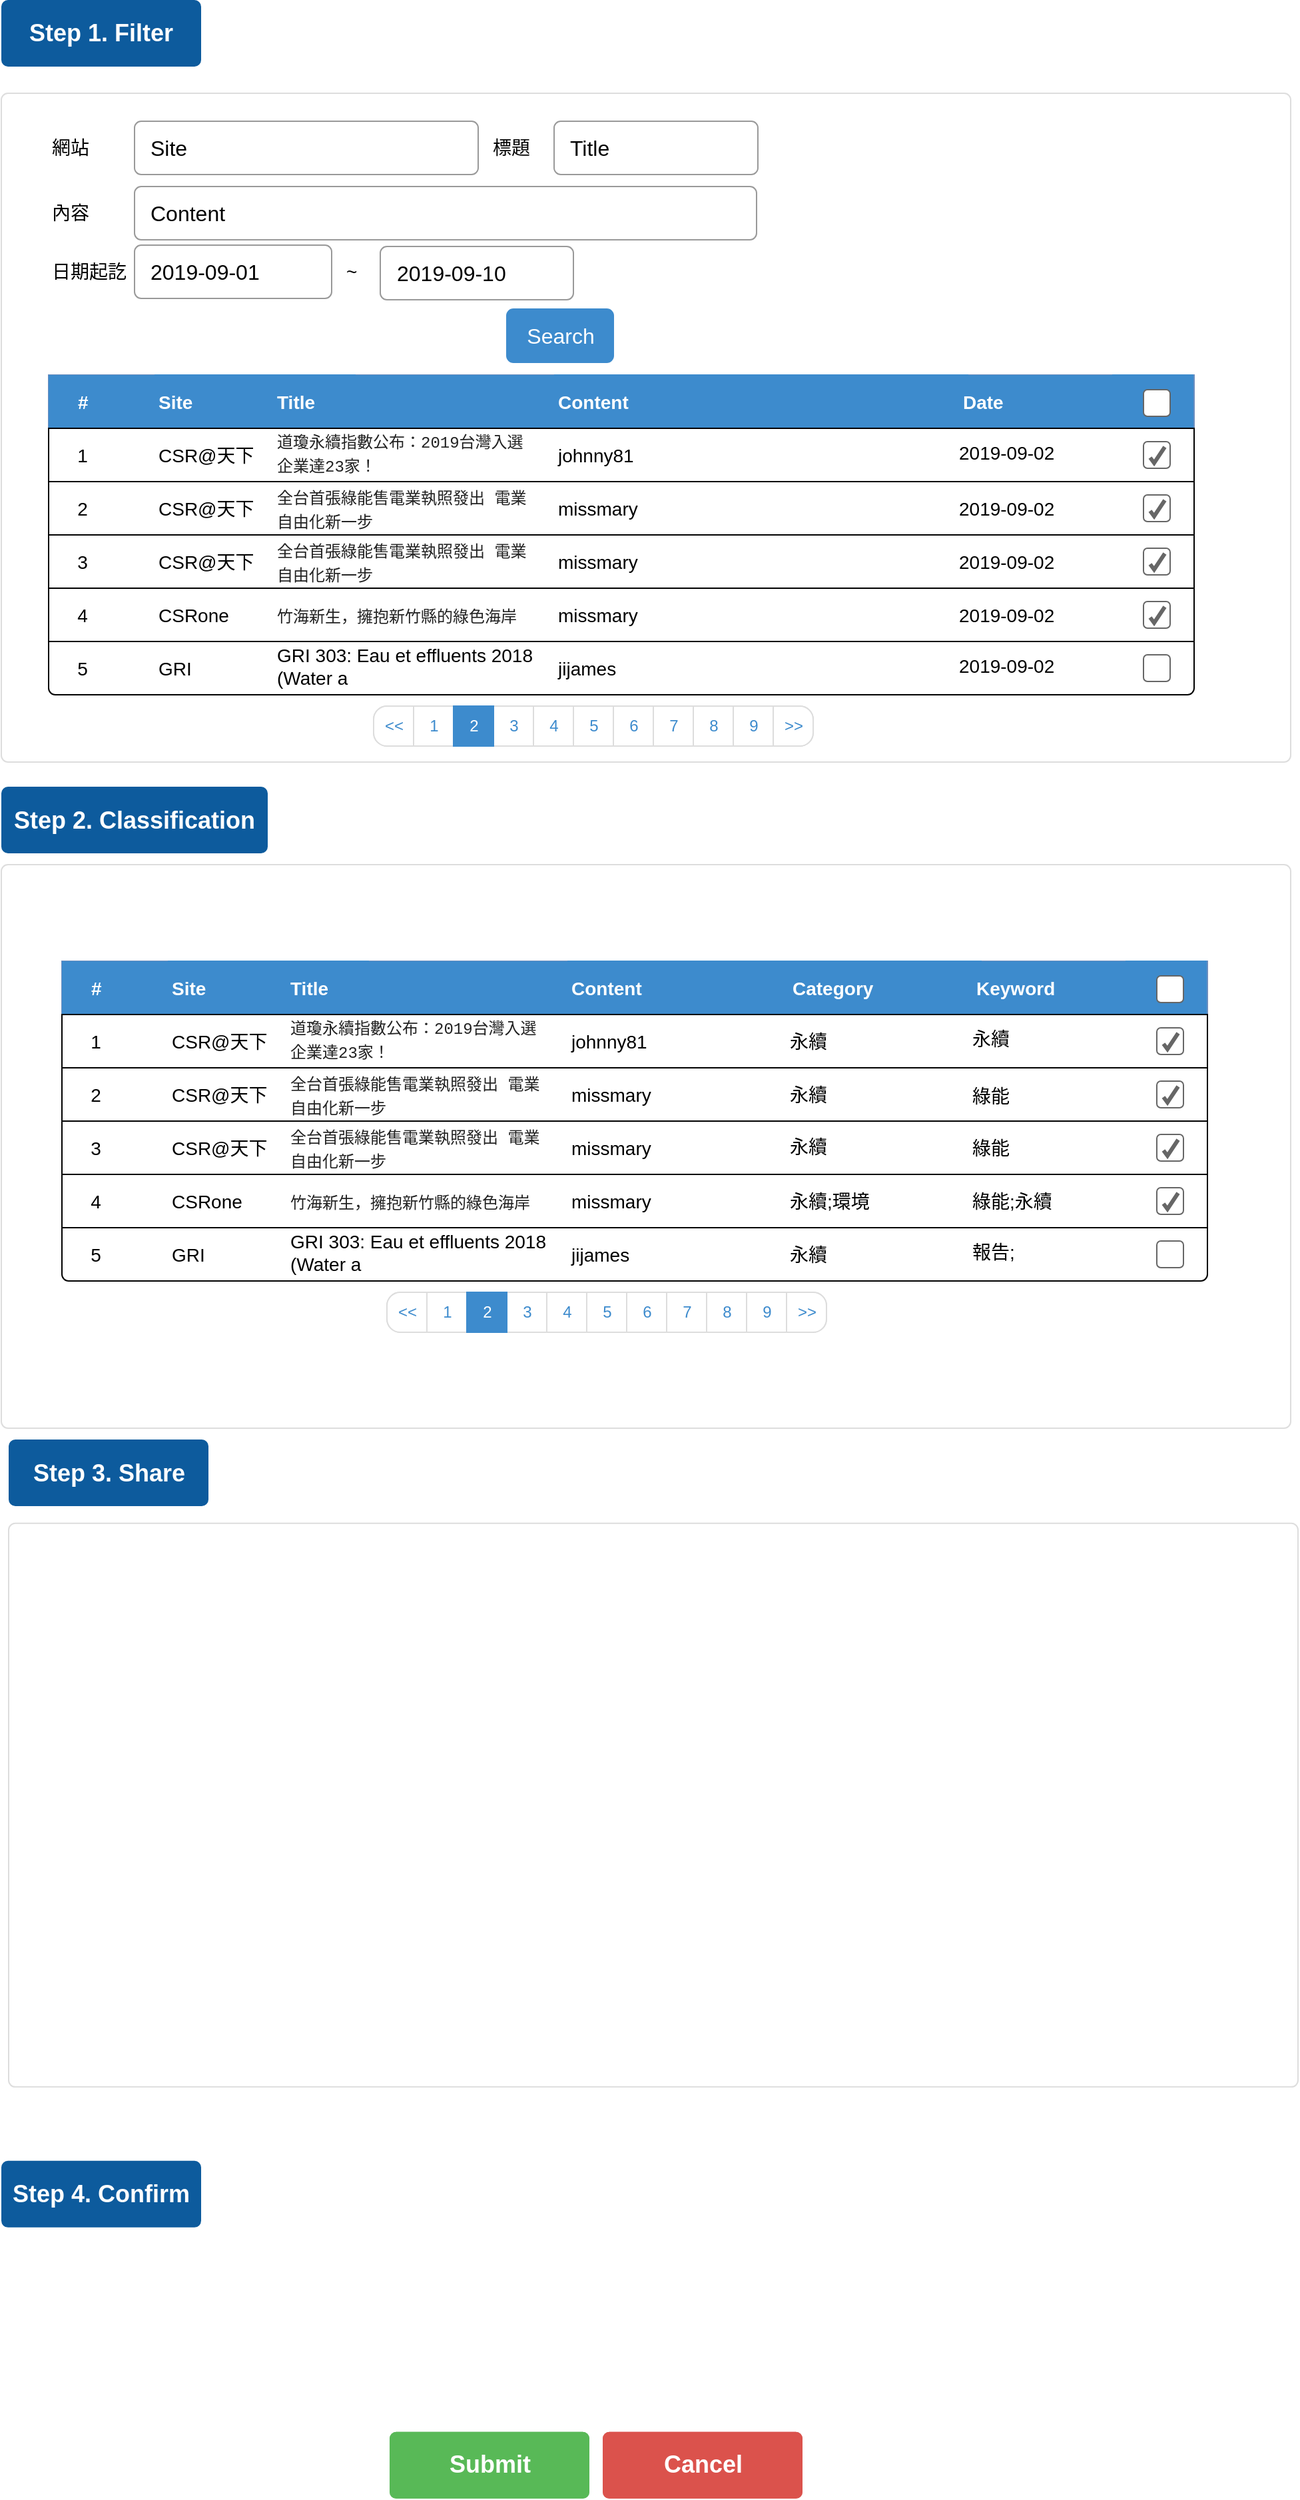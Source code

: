 <mxfile version="11.3.0" type="github" pages="2"><diagram id="g2j36lPshuta8L843yOW" name="第1頁"><mxGraphModel dx="1554" dy="857" grid="1" gridSize="10" guides="1" tooltips="1" connect="1" arrows="1" fold="1" page="1" pageScale="1" pageWidth="1200" pageHeight="1920" math="0" shadow="0"><root><mxCell id="0"/><mxCell id="1" parent="0"/><mxCell id="LEWghaiAQz3cji2lI0Cb-16" value="" style="html=1;shadow=0;dashed=0;shape=mxgraph.bootstrap.rrect;rSize=5;strokeColor=#dddddd;fillColor=#ffffff;whiteSpace=wrap;fontSize=14;" vertex="1" parent="1"><mxGeometry x="63" y="659" width="968" height="423" as="geometry"/></mxCell><mxCell id="V9TRnXoOqbhezM_kPiNG-19" value="" style="html=1;shadow=0;dashed=0;shape=mxgraph.bootstrap.rrect;rSize=5;strokeColor=#dddddd;fillColor=#ffffff;whiteSpace=wrap;fontSize=14;" vertex="1" parent="1"><mxGeometry x="63" y="80" width="968" height="502" as="geometry"/></mxCell><mxCell id="AHyVi6nd7_tXJSvjBl8l-37" value="Step 2. Classification" style="html=1;shadow=0;dashed=0;shape=mxgraph.bootstrap.rrect;align=center;rSize=5;strokeColor=none;fillColor=#0D5B9D;fontColor=#ffffff;fontStyle=1;whiteSpace=wrap;fontSize=18;" parent="1" vertex="1"><mxGeometry x="63" y="600.5" width="200" height="50" as="geometry"/></mxCell><mxCell id="V9TRnXoOqbhezM_kPiNG-12" value="Step 3. Share" style="html=1;shadow=0;dashed=0;shape=mxgraph.bootstrap.rrect;align=center;rSize=5;strokeColor=none;fillColor=#0D5B9D;fontColor=#ffffff;fontStyle=1;whiteSpace=wrap;fontSize=18;" vertex="1" parent="1"><mxGeometry x="68.5" y="1090.5" width="150" height="50" as="geometry"/></mxCell><mxCell id="V9TRnXoOqbhezM_kPiNG-15" value="Cancel" style="html=1;shadow=0;dashed=0;shape=mxgraph.bootstrap.rrect;align=center;rSize=5;strokeColor=none;fillColor=#DB524C;fontColor=#ffffff;fontStyle=1;whiteSpace=wrap;fontSize=18;" vertex="1" parent="1"><mxGeometry x="514.5" y="1835.429" width="150" height="50" as="geometry"/></mxCell><mxCell id="V9TRnXoOqbhezM_kPiNG-16" value="Step 4. Confirm" style="html=1;shadow=0;dashed=0;shape=mxgraph.bootstrap.rrect;align=center;rSize=5;strokeColor=none;fillColor=#0D5B9D;fontColor=#ffffff;fontStyle=1;whiteSpace=wrap;fontSize=18;" vertex="1" parent="1"><mxGeometry x="63" y="1631.929" width="150" height="50" as="geometry"/></mxCell><mxCell id="V9TRnXoOqbhezM_kPiNG-17" value="Submit" style="html=1;shadow=0;dashed=0;shape=mxgraph.bootstrap.rrect;align=center;rSize=5;strokeColor=none;fillColor=#58B957;fontColor=#ffffff;fontStyle=1;whiteSpace=wrap;fontSize=18;" vertex="1" parent="1"><mxGeometry x="354.5" y="1835.429" width="150" height="50" as="geometry"/></mxCell><mxCell id="V9TRnXoOqbhezM_kPiNG-22" value="" style="html=1;shadow=0;dashed=0;shape=mxgraph.bootstrap.rect;strokeColor=#6c8ebf;fillColor=#dae8fc;fillOpacity=3;whiteSpace=wrap;resizeWidth=1;fontColor=#FFFFFF;" vertex="1" parent="1"><mxGeometry width="860" height="50" relative="1" as="geometry"><mxPoint x="98.5" y="291.5" as="offset"/></mxGeometry></mxCell><mxCell id="V9TRnXoOqbhezM_kPiNG-23" value="&amp;nbsp; &amp;nbsp; &amp;nbsp;#" style="html=1;shadow=0;dashed=0;shape=mxgraph.bootstrap.rect;strokeColor=none;fillColor=#3D8BCD;fontSize=14;fontStyle=1;whiteSpace=wrap;resizeHeight=1;align=left;fontColor=#FFFFFF;" vertex="1" parent="V9TRnXoOqbhezM_kPiNG-22"><mxGeometry width="80" height="40" relative="1" as="geometry"/></mxCell><mxCell id="V9TRnXoOqbhezM_kPiNG-24" value="Site" style="html=1;shadow=0;dashed=0;shape=mxgraph.bootstrap.rect;strokeColor=#3D8BCD;fillColor=#3D8BCD;fontSize=14;fontStyle=1;align=left;whiteSpace=wrap;resizeHeight=1;fontColor=#FFFFFF;" vertex="1" parent="V9TRnXoOqbhezM_kPiNG-22"><mxGeometry width="150" height="40" relative="1" as="geometry"><mxPoint x="80" as="offset"/></mxGeometry></mxCell><mxCell id="V9TRnXoOqbhezM_kPiNG-25" value="Title" style="html=1;shadow=0;dashed=0;shape=mxgraph.bootstrap.rect;strokeColor=#3D8BCD;fillColor=#3D8BCD;fontSize=14;fontStyle=1;align=left;whiteSpace=wrap;resizeHeight=1;fontColor=#FFFFFF;" vertex="1" parent="V9TRnXoOqbhezM_kPiNG-22"><mxGeometry width="210" height="40" relative="1" as="geometry"><mxPoint x="169" y="0.5" as="offset"/></mxGeometry></mxCell><mxCell id="V9TRnXoOqbhezM_kPiNG-26" value="Content" style="html=1;shadow=0;dashed=0;shape=mxgraph.bootstrap.rect;strokeColor=#3D8BCD;fillColor=#3D8BCD;fontSize=14;fontStyle=1;align=left;whiteSpace=wrap;resizeHeight=1;fontColor=#FFFFFF;" vertex="1" parent="V9TRnXoOqbhezM_kPiNG-22"><mxGeometry width="310" height="40" relative="1" as="geometry"><mxPoint x="380" as="offset"/></mxGeometry></mxCell><mxCell id="V9TRnXoOqbhezM_kPiNG-163" value="" style="html=1;shadow=0;dashed=0;shape=mxgraph.bootstrap.rect;strokeColor=#3D8BCD;fillColor=#3D8BCD;fontSize=14;fontStyle=1;align=left;whiteSpace=wrap;resizeHeight=1;fontColor=#FFFFFF;" vertex="1" parent="V9TRnXoOqbhezM_kPiNG-22"><mxGeometry width="60" height="40" relative="1" as="geometry"><mxPoint x="799" as="offset"/></mxGeometry></mxCell><mxCell id="V9TRnXoOqbhezM_kPiNG-164" value="" style="html=1;shadow=0;dashed=0;shape=mxgraph.bootstrap.rrect;rSize=3;fillColor=#ffffff;strokeColor=#666666;" vertex="1" parent="V9TRnXoOqbhezM_kPiNG-22"><mxGeometry y="0.5" width="20" height="20" relative="1" as="geometry"><mxPoint x="822" y="-14" as="offset"/></mxGeometry></mxCell><mxCell id="LEWghaiAQz3cji2lI0Cb-4" value="Date" style="html=1;shadow=0;dashed=0;shape=mxgraph.bootstrap.rect;strokeColor=#3D8BCD;fillColor=#3D8BCD;fontSize=14;fontStyle=1;align=left;whiteSpace=wrap;resizeHeight=1;fontColor=#FFFFFF;" vertex="1" parent="V9TRnXoOqbhezM_kPiNG-22"><mxGeometry width="120" height="40" relative="1" as="geometry"><mxPoint x="684" y="0.5" as="offset"/></mxGeometry></mxCell><mxCell id="V9TRnXoOqbhezM_kPiNG-29" value="" style="strokeColor=inherit;fillColor=inherit;gradientColor=inherit;html=1;shadow=0;dashed=0;shape=mxgraph.bootstrap.rect;whiteSpace=wrap;resizeWidth=1;" vertex="1" parent="1"><mxGeometry width="860" height="40" relative="1" as="geometry"><mxPoint x="98.5" y="331.5" as="offset"/></mxGeometry></mxCell><mxCell id="V9TRnXoOqbhezM_kPiNG-30" value="1" style="html=1;shadow=0;dashed=0;shape=mxgraph.bootstrap.rect;strokeColor=none;fillColor=none;fontSize=14;whiteSpace=wrap;resizeHeight=1;" vertex="1" parent="V9TRnXoOqbhezM_kPiNG-29"><mxGeometry width="50" height="40" relative="1" as="geometry"/></mxCell><mxCell id="V9TRnXoOqbhezM_kPiNG-31" value="CSR@天下" style="html=1;shadow=0;dashed=0;shape=mxgraph.bootstrap.rect;strokeColor=none;fillColor=none;fontSize=14;align=left;whiteSpace=wrap;resizeHeight=1;" vertex="1" parent="V9TRnXoOqbhezM_kPiNG-29"><mxGeometry width="150" height="40" relative="1" as="geometry"><mxPoint x="80" as="offset"/></mxGeometry></mxCell><mxCell id="V9TRnXoOqbhezM_kPiNG-32" value="&lt;span style=&quot;color: rgb(34 , 34 , 34) ; font-family: &amp;#34;consolas&amp;#34; , &amp;#34;lucida console&amp;#34; , &amp;#34;courier new&amp;#34; , monospace ; font-size: 12px ; white-space: pre-wrap ; background-color: rgb(255 , 255 , 255)&quot;&gt;道瓊永續指數公布：2019台灣入選企業達23家！&lt;/span&gt;" style="html=1;shadow=0;dashed=0;shape=mxgraph.bootstrap.rect;strokeColor=none;fillColor=none;fontSize=14;align=left;whiteSpace=wrap;resizeHeight=1;" vertex="1" parent="V9TRnXoOqbhezM_kPiNG-29"><mxGeometry width="190" height="40" relative="1" as="geometry"><mxPoint x="169" y="-1.5" as="offset"/></mxGeometry></mxCell><mxCell id="V9TRnXoOqbhezM_kPiNG-33" value="johnny81" style="html=1;shadow=0;dashed=0;shape=mxgraph.bootstrap.rect;strokeColor=none;fillColor=none;fontSize=14;align=left;whiteSpace=wrap;resizeHeight=1;" vertex="1" parent="V9TRnXoOqbhezM_kPiNG-29"><mxGeometry width="150" height="40" relative="1" as="geometry"><mxPoint x="380" as="offset"/></mxGeometry></mxCell><mxCell id="V9TRnXoOqbhezM_kPiNG-34" value="" style="html=1;shadow=0;dashed=0;shape=mxgraph.bootstrap.checkbox;fillColor=#ffffff;strokeColor=#666666;" vertex="1" parent="V9TRnXoOqbhezM_kPiNG-29"><mxGeometry y="0.5" width="20" height="20" relative="1" as="geometry"><mxPoint x="822" y="-10" as="offset"/></mxGeometry></mxCell><mxCell id="LEWghaiAQz3cji2lI0Cb-6" value="2019-09-02" style="html=1;shadow=0;dashed=0;shape=mxgraph.bootstrap.rect;strokeColor=none;fillColor=none;fontSize=14;align=left;whiteSpace=wrap;resizeHeight=1;" vertex="1" parent="V9TRnXoOqbhezM_kPiNG-29"><mxGeometry width="150" height="40" relative="1" as="geometry"><mxPoint x="681.5" y="-1.5" as="offset"/></mxGeometry></mxCell><mxCell id="LEWghaiAQz3cji2lI0Cb-17" value="~" style="html=1;shadow=0;dashed=0;shape=mxgraph.bootstrap.rect;strokeColor=none;fillColor=none;fontSize=14;align=left;whiteSpace=wrap;resizeHeight=1;" vertex="1" parent="V9TRnXoOqbhezM_kPiNG-29"><mxGeometry width="20" height="40" relative="1" as="geometry"><mxPoint x="221.5" y="-137.5" as="offset"/></mxGeometry></mxCell><mxCell id="LEWghaiAQz3cji2lI0Cb-84" value="日期起訖" style="html=1;shadow=0;dashed=0;shape=mxgraph.bootstrap.rect;strokeColor=none;fillColor=none;fontSize=14;align=left;whiteSpace=wrap;resizeHeight=1;" vertex="1" parent="V9TRnXoOqbhezM_kPiNG-29"><mxGeometry width="150" height="40" relative="1" as="geometry"><mxPoint y="-137.5" as="offset"/></mxGeometry></mxCell><mxCell id="LEWghaiAQz3cji2lI0Cb-86" value="網站" style="html=1;shadow=0;dashed=0;shape=mxgraph.bootstrap.rect;strokeColor=none;fillColor=none;fontSize=14;align=left;whiteSpace=wrap;resizeHeight=1;" vertex="1" parent="V9TRnXoOqbhezM_kPiNG-29"><mxGeometry width="150" height="40" relative="1" as="geometry"><mxPoint y="-231" as="offset"/></mxGeometry></mxCell><mxCell id="LEWghaiAQz3cji2lI0Cb-87" value="內容" style="html=1;shadow=0;dashed=0;shape=mxgraph.bootstrap.rect;strokeColor=none;fillColor=none;fontSize=14;align=left;whiteSpace=wrap;resizeHeight=1;" vertex="1" parent="V9TRnXoOqbhezM_kPiNG-29"><mxGeometry width="150" height="40" relative="1" as="geometry"><mxPoint y="-181.5" as="offset"/></mxGeometry></mxCell><mxCell id="LEWghaiAQz3cji2lI0Cb-88" value="標題" style="html=1;shadow=0;dashed=0;shape=mxgraph.bootstrap.rect;strokeColor=none;fillColor=none;fontSize=14;align=left;whiteSpace=wrap;resizeHeight=1;" vertex="1" parent="V9TRnXoOqbhezM_kPiNG-29"><mxGeometry width="150" height="40" relative="1" as="geometry"><mxPoint x="331" y="-231" as="offset"/></mxGeometry></mxCell><mxCell id="V9TRnXoOqbhezM_kPiNG-36" value="" style="strokeColor=inherit;fillColor=inherit;gradientColor=inherit;html=1;shadow=0;dashed=0;shape=mxgraph.bootstrap.rect;whiteSpace=wrap;resizeWidth=1;" vertex="1" parent="1"><mxGeometry width="860" height="40" relative="1" as="geometry"><mxPoint x="98.5" y="371.5" as="offset"/></mxGeometry></mxCell><mxCell id="V9TRnXoOqbhezM_kPiNG-37" value="2" style="html=1;shadow=0;dashed=0;shape=mxgraph.bootstrap.rect;strokeColor=none;fillColor=none;fontSize=14;whiteSpace=wrap;resizeHeight=1;" vertex="1" parent="V9TRnXoOqbhezM_kPiNG-36"><mxGeometry width="50" height="40" relative="1" as="geometry"/></mxCell><mxCell id="V9TRnXoOqbhezM_kPiNG-38" value="CSR@天下" style="html=1;shadow=0;dashed=0;shape=mxgraph.bootstrap.rect;strokeColor=none;fillColor=none;fontSize=14;align=left;whiteSpace=wrap;resizeHeight=1;" vertex="1" parent="V9TRnXoOqbhezM_kPiNG-36"><mxGeometry width="150" height="40" relative="1" as="geometry"><mxPoint x="80" as="offset"/></mxGeometry></mxCell><mxCell id="V9TRnXoOqbhezM_kPiNG-39" value="&lt;span style=&quot;color: rgb(34 , 34 , 34) ; font-family: &amp;#34;consolas&amp;#34; , &amp;#34;lucida console&amp;#34; , &amp;#34;courier new&amp;#34; , monospace ; font-size: 12px ; white-space: pre-wrap ; background-color: rgb(255 , 255 , 255)&quot;&gt;全台首張綠能售電業執照發出 電業自由化新一步&lt;/span&gt;" style="html=1;shadow=0;dashed=0;shape=mxgraph.bootstrap.rect;strokeColor=none;fillColor=none;fontSize=14;align=left;whiteSpace=wrap;resizeHeight=1;" vertex="1" parent="V9TRnXoOqbhezM_kPiNG-36"><mxGeometry width="190" height="40" relative="1" as="geometry"><mxPoint x="169" as="offset"/></mxGeometry></mxCell><mxCell id="V9TRnXoOqbhezM_kPiNG-40" value="missmary" style="html=1;shadow=0;dashed=0;shape=mxgraph.bootstrap.rect;strokeColor=none;fillColor=none;fontSize=14;align=left;whiteSpace=wrap;resizeHeight=1;" vertex="1" parent="V9TRnXoOqbhezM_kPiNG-36"><mxGeometry width="150" height="40" relative="1" as="geometry"><mxPoint x="380" as="offset"/></mxGeometry></mxCell><mxCell id="V9TRnXoOqbhezM_kPiNG-41" value="" style="html=1;shadow=0;dashed=0;shape=mxgraph.bootstrap.checkbox;fillColor=#ffffff;strokeColor=#666666;" vertex="1" parent="V9TRnXoOqbhezM_kPiNG-36"><mxGeometry y="0.5" width="20" height="20" relative="1" as="geometry"><mxPoint x="822" y="-10" as="offset"/></mxGeometry></mxCell><mxCell id="LEWghaiAQz3cji2lI0Cb-9" value="2019-09-02" style="html=1;shadow=0;dashed=0;shape=mxgraph.bootstrap.rect;strokeColor=none;fillColor=none;fontSize=14;align=left;whiteSpace=wrap;resizeHeight=1;" vertex="1" parent="V9TRnXoOqbhezM_kPiNG-36"><mxGeometry width="150" height="40" relative="1" as="geometry"><mxPoint x="681.5" as="offset"/></mxGeometry></mxCell><mxCell id="V9TRnXoOqbhezM_kPiNG-43" value="" style="strokeColor=inherit;fillColor=inherit;gradientColor=inherit;html=1;shadow=0;dashed=0;shape=mxgraph.bootstrap.bottomButton;rSize=5;whiteSpace=wrap;resizeWidth=1;" vertex="1" parent="1"><mxGeometry width="860" height="40" relative="1" as="geometry"><mxPoint x="98.5" y="491.5" as="offset"/></mxGeometry></mxCell><mxCell id="V9TRnXoOqbhezM_kPiNG-44" value="5" style="html=1;shadow=0;dashed=0;shape=mxgraph.bootstrap.rect;strokeColor=none;fillColor=none;fontSize=14;whiteSpace=wrap;resizeHeight=1;" vertex="1" parent="V9TRnXoOqbhezM_kPiNG-43"><mxGeometry width="50" height="40" relative="1" as="geometry"/></mxCell><mxCell id="V9TRnXoOqbhezM_kPiNG-45" value="GRI" style="html=1;shadow=0;dashed=0;shape=mxgraph.bootstrap.rect;strokeColor=none;fillColor=none;fontSize=14;align=left;whiteSpace=wrap;resizeHeight=1;" vertex="1" parent="V9TRnXoOqbhezM_kPiNG-43"><mxGeometry width="150" height="40" relative="1" as="geometry"><mxPoint x="80" as="offset"/></mxGeometry></mxCell><mxCell id="V9TRnXoOqbhezM_kPiNG-46" value="GRI 303: Eau et effluents 2018 (Water a" style="html=1;shadow=0;dashed=0;shape=mxgraph.bootstrap.rect;strokeColor=none;fillColor=none;fontSize=14;align=left;whiteSpace=wrap;resizeHeight=1;" vertex="1" parent="V9TRnXoOqbhezM_kPiNG-43"><mxGeometry width="200" height="40" relative="1" as="geometry"><mxPoint x="169" y="-1.5" as="offset"/></mxGeometry></mxCell><mxCell id="V9TRnXoOqbhezM_kPiNG-47" value="jijames" style="html=1;shadow=0;dashed=0;shape=mxgraph.bootstrap.rect;strokeColor=none;fillColor=none;fontSize=14;align=left;whiteSpace=wrap;resizeHeight=1;" vertex="1" parent="V9TRnXoOqbhezM_kPiNG-43"><mxGeometry width="150" height="40" relative="1" as="geometry"><mxPoint x="380" as="offset"/></mxGeometry></mxCell><mxCell id="V9TRnXoOqbhezM_kPiNG-48" value="" style="html=1;shadow=0;dashed=0;shape=mxgraph.bootstrap.rrect;rSize=3;fillColor=#ffffff;strokeColor=#666666;" vertex="1" parent="V9TRnXoOqbhezM_kPiNG-43"><mxGeometry y="0.5" width="20" height="20" relative="1" as="geometry"><mxPoint x="822" y="-10" as="offset"/></mxGeometry></mxCell><mxCell id="LEWghaiAQz3cji2lI0Cb-12" value="2019-09-02" style="html=1;shadow=0;dashed=0;shape=mxgraph.bootstrap.rect;strokeColor=none;fillColor=none;fontSize=14;align=left;whiteSpace=wrap;resizeHeight=1;" vertex="1" parent="V9TRnXoOqbhezM_kPiNG-43"><mxGeometry width="150" height="40" relative="1" as="geometry"><mxPoint x="681.5" y="-1.5" as="offset"/></mxGeometry></mxCell><mxCell id="V9TRnXoOqbhezM_kPiNG-152" value="" style="strokeColor=inherit;fillColor=inherit;gradientColor=inherit;html=1;shadow=0;dashed=0;shape=mxgraph.bootstrap.rect;whiteSpace=wrap;resizeWidth=1;" vertex="1" parent="1"><mxGeometry x="98.5" y="411.5" width="860" height="40" as="geometry"><mxPoint x="101" y="472" as="offset"/></mxGeometry></mxCell><mxCell id="V9TRnXoOqbhezM_kPiNG-153" value="3" style="html=1;shadow=0;dashed=0;shape=mxgraph.bootstrap.rect;strokeColor=none;fillColor=none;fontSize=14;whiteSpace=wrap;resizeHeight=1;" vertex="1" parent="V9TRnXoOqbhezM_kPiNG-152"><mxGeometry width="50" height="40" relative="1" as="geometry"/></mxCell><mxCell id="V9TRnXoOqbhezM_kPiNG-154" value="CSR@天下" style="html=1;shadow=0;dashed=0;shape=mxgraph.bootstrap.rect;strokeColor=none;fillColor=none;fontSize=14;align=left;whiteSpace=wrap;resizeHeight=1;" vertex="1" parent="V9TRnXoOqbhezM_kPiNG-152"><mxGeometry width="150" height="40" relative="1" as="geometry"><mxPoint x="80" as="offset"/></mxGeometry></mxCell><mxCell id="V9TRnXoOqbhezM_kPiNG-155" value="&lt;span style=&quot;color: rgb(34 , 34 , 34) ; font-family: &amp;#34;consolas&amp;#34; , &amp;#34;lucida console&amp;#34; , &amp;#34;courier new&amp;#34; , monospace ; font-size: 12px ; white-space: pre-wrap ; background-color: rgb(255 , 255 , 255)&quot;&gt;全台首張綠能售電業執照發出 電業自由化新一步&lt;/span&gt;" style="html=1;shadow=0;dashed=0;shape=mxgraph.bootstrap.rect;strokeColor=none;fillColor=none;fontSize=14;align=left;whiteSpace=wrap;resizeHeight=1;" vertex="1" parent="V9TRnXoOqbhezM_kPiNG-152"><mxGeometry width="190" height="40" relative="1" as="geometry"><mxPoint x="169" as="offset"/></mxGeometry></mxCell><mxCell id="V9TRnXoOqbhezM_kPiNG-156" value="missmary" style="html=1;shadow=0;dashed=0;shape=mxgraph.bootstrap.rect;strokeColor=none;fillColor=none;fontSize=14;align=left;whiteSpace=wrap;resizeHeight=1;" vertex="1" parent="V9TRnXoOqbhezM_kPiNG-152"><mxGeometry width="150" height="40" relative="1" as="geometry"><mxPoint x="380" as="offset"/></mxGeometry></mxCell><mxCell id="V9TRnXoOqbhezM_kPiNG-157" value="" style="html=1;shadow=0;dashed=0;shape=mxgraph.bootstrap.checkbox;fillColor=#ffffff;strokeColor=#666666;" vertex="1" parent="V9TRnXoOqbhezM_kPiNG-152"><mxGeometry y="0.5" width="20" height="20" relative="1" as="geometry"><mxPoint x="822" y="-10" as="offset"/></mxGeometry></mxCell><mxCell id="LEWghaiAQz3cji2lI0Cb-10" value="2019-09-02" style="html=1;shadow=0;dashed=0;shape=mxgraph.bootstrap.rect;strokeColor=none;fillColor=none;fontSize=14;align=left;whiteSpace=wrap;resizeHeight=1;" vertex="1" parent="V9TRnXoOqbhezM_kPiNG-152"><mxGeometry width="150" height="40" relative="1" as="geometry"><mxPoint x="681.5" as="offset"/></mxGeometry></mxCell><mxCell id="V9TRnXoOqbhezM_kPiNG-173" value="" style="html=1;shadow=0;dashed=0;shape=mxgraph.bootstrap.rrect;fillColor=#ffffff;strokeColor=#dddddd;whiteSpace=wrap;fontSize=14;fontColor=#FFFFFF;align=left;" vertex="1" parent="1"><mxGeometry x="342.5" y="540" width="330" height="30" as="geometry"/></mxCell><mxCell id="V9TRnXoOqbhezM_kPiNG-174" value="&lt;&lt;" style="strokeColor=inherit;fillColor=inherit;gradientColor=inherit;html=1;shadow=0;dashed=0;shape=mxgraph.bootstrap.leftButton;fontColor=#3D8BCD;whiteSpace=wrap;" vertex="1" parent="V9TRnXoOqbhezM_kPiNG-173"><mxGeometry width="30" height="30" as="geometry"/></mxCell><mxCell id="V9TRnXoOqbhezM_kPiNG-175" value="1" style="strokeColor=inherit;fillColor=inherit;gradientColor=inherit;html=1;shadow=0;dashed=0;shape=mxgraph.bootstrap.rect;perimeter=none;fontColor=#3D8BCD;whiteSpace=wrap;" vertex="1" parent="V9TRnXoOqbhezM_kPiNG-173"><mxGeometry x="30" width="30" height="30" as="geometry"/></mxCell><mxCell id="V9TRnXoOqbhezM_kPiNG-176" value="3" style="strokeColor=inherit;fillColor=inherit;gradientColor=inherit;html=1;shadow=0;dashed=0;shape=mxgraph.bootstrap.rect;perimeter=none;fontColor=#3D8BCD;whiteSpace=wrap;" vertex="1" parent="V9TRnXoOqbhezM_kPiNG-173"><mxGeometry x="90" width="30" height="30" as="geometry"/></mxCell><mxCell id="V9TRnXoOqbhezM_kPiNG-177" value="4" style="strokeColor=inherit;fillColor=inherit;gradientColor=inherit;html=1;shadow=0;dashed=0;shape=mxgraph.bootstrap.rect;perimeter=none;fontColor=#3D8BCD;whiteSpace=wrap;" vertex="1" parent="V9TRnXoOqbhezM_kPiNG-173"><mxGeometry x="120" width="30" height="30" as="geometry"/></mxCell><mxCell id="V9TRnXoOqbhezM_kPiNG-178" value="5" style="strokeColor=inherit;fillColor=inherit;gradientColor=inherit;html=1;shadow=0;dashed=0;shape=mxgraph.bootstrap.rect;perimeter=none;fontColor=#3D8BCD;whiteSpace=wrap;" vertex="1" parent="V9TRnXoOqbhezM_kPiNG-173"><mxGeometry x="150" width="30" height="30" as="geometry"/></mxCell><mxCell id="V9TRnXoOqbhezM_kPiNG-179" value="6" style="strokeColor=inherit;fillColor=inherit;gradientColor=inherit;html=1;shadow=0;dashed=0;shape=mxgraph.bootstrap.rect;perimeter=none;fontColor=#3D8BCD;whiteSpace=wrap;" vertex="1" parent="V9TRnXoOqbhezM_kPiNG-173"><mxGeometry x="180" width="30" height="30" as="geometry"/></mxCell><mxCell id="V9TRnXoOqbhezM_kPiNG-180" value="7" style="strokeColor=inherit;fillColor=inherit;gradientColor=inherit;html=1;shadow=0;dashed=0;shape=mxgraph.bootstrap.rect;perimeter=none;fontColor=#3D8BCD;whiteSpace=wrap;" vertex="1" parent="V9TRnXoOqbhezM_kPiNG-173"><mxGeometry x="210" width="30" height="30" as="geometry"/></mxCell><mxCell id="V9TRnXoOqbhezM_kPiNG-181" value="8" style="strokeColor=inherit;fillColor=inherit;gradientColor=inherit;html=1;shadow=0;dashed=0;shape=mxgraph.bootstrap.rect;perimeter=none;fontColor=#3D8BCD;whiteSpace=wrap;" vertex="1" parent="V9TRnXoOqbhezM_kPiNG-173"><mxGeometry x="240" width="30" height="30" as="geometry"/></mxCell><mxCell id="V9TRnXoOqbhezM_kPiNG-182" value="9" style="strokeColor=inherit;fillColor=inherit;gradientColor=inherit;html=1;shadow=0;dashed=0;shape=mxgraph.bootstrap.rect;perimeter=none;fontColor=#3D8BCD;whiteSpace=wrap;" vertex="1" parent="V9TRnXoOqbhezM_kPiNG-173"><mxGeometry x="270" width="30" height="30" as="geometry"/></mxCell><mxCell id="V9TRnXoOqbhezM_kPiNG-183" value="&gt;&gt;" style="strokeColor=inherit;fillColor=inherit;gradientColor=inherit;html=1;shadow=0;dashed=0;shape=mxgraph.bootstrap.rightButton;fontColor=#3D8BCD;whiteSpace=wrap;" vertex="1" parent="V9TRnXoOqbhezM_kPiNG-173"><mxGeometry x="300" width="30" height="30" as="geometry"/></mxCell><mxCell id="V9TRnXoOqbhezM_kPiNG-184" value="2" style="html=1;shadow=0;dashed=0;shape=mxgraph.bootstrap.rect;strokeColor=#3D8BCD;fillColor=#3D8BCD;perimeter=none;fontColor=#ffffff;whiteSpace=wrap;" vertex="1" parent="V9TRnXoOqbhezM_kPiNG-173"><mxGeometry x="60" width="30" height="30" as="geometry"/></mxCell><mxCell id="LEWghaiAQz3cji2lI0Cb-1" value="Site" style="html=1;shadow=0;dashed=0;shape=mxgraph.bootstrap.rrect;rSize=5;strokeColor=#999999;fillColor=#ffffff;align=left;fontSize=16;spacingLeft=10;whiteSpace=wrap;" vertex="1" parent="1"><mxGeometry x="163" y="101" width="258" height="40" as="geometry"/></mxCell><mxCell id="LEWghaiAQz3cji2lI0Cb-2" value="Title" style="html=1;shadow=0;dashed=0;shape=mxgraph.bootstrap.rrect;rSize=5;strokeColor=#999999;fillColor=#ffffff;align=left;fontSize=16;spacingLeft=10;whiteSpace=wrap;" vertex="1" parent="1"><mxGeometry x="478" y="101" width="153" height="40" as="geometry"/></mxCell><mxCell id="LEWghaiAQz3cji2lI0Cb-3" value="Content" style="html=1;shadow=0;dashed=0;shape=mxgraph.bootstrap.rrect;rSize=5;strokeColor=#999999;fillColor=#ffffff;align=left;fontSize=16;spacingLeft=10;whiteSpace=wrap;" vertex="1" parent="1"><mxGeometry x="163" y="150" width="467" height="40" as="geometry"/></mxCell><mxCell id="LEWghaiAQz3cji2lI0Cb-13" value="2019-09-01" style="html=1;shadow=0;dashed=0;shape=mxgraph.bootstrap.rrect;rSize=5;strokeColor=#999999;fillColor=#ffffff;align=left;fontSize=16;spacingLeft=10;whiteSpace=wrap;" vertex="1" parent="1"><mxGeometry x="163" y="194" width="148" height="40" as="geometry"/></mxCell><mxCell id="LEWghaiAQz3cji2lI0Cb-14" value="Search" style="html=1;shadow=0;dashed=0;shape=mxgraph.bootstrap.rrect;rSize=5;fillColor=#3D8BCD;align=center;strokeColor=#3D8BCD;fontColor=#ffffff;fontSize=16;whiteSpace=wrap;" vertex="1" parent="1"><mxGeometry x="442.5" y="242" width="80" height="40" as="geometry"/></mxCell><mxCell id="LEWghaiAQz3cji2lI0Cb-15" value="2019-09-10" style="html=1;shadow=0;dashed=0;shape=mxgraph.bootstrap.rrect;rSize=5;strokeColor=#999999;fillColor=#ffffff;align=left;fontSize=16;spacingLeft=10;whiteSpace=wrap;" vertex="1" parent="1"><mxGeometry x="347.5" y="195" width="145" height="40" as="geometry"/></mxCell><mxCell id="LEWghaiAQz3cji2lI0Cb-18" value="" style="html=1;shadow=0;dashed=0;shape=mxgraph.bootstrap.rect;strokeColor=#6c8ebf;fillColor=#dae8fc;fillOpacity=3;whiteSpace=wrap;resizeWidth=1;fontColor=#FFFFFF;" vertex="1" parent="1"><mxGeometry x="108.5" y="731.5" width="860" height="50" as="geometry"><mxPoint x="98.5" y="239.5" as="offset"/></mxGeometry></mxCell><mxCell id="LEWghaiAQz3cji2lI0Cb-19" value="&amp;nbsp; &amp;nbsp; &amp;nbsp;#" style="html=1;shadow=0;dashed=0;shape=mxgraph.bootstrap.rect;strokeColor=none;fillColor=#3D8BCD;fontSize=14;fontStyle=1;whiteSpace=wrap;resizeHeight=1;align=left;fontColor=#FFFFFF;" vertex="1" parent="LEWghaiAQz3cji2lI0Cb-18"><mxGeometry width="80" height="40" relative="1" as="geometry"/></mxCell><mxCell id="LEWghaiAQz3cji2lI0Cb-20" value="Site" style="html=1;shadow=0;dashed=0;shape=mxgraph.bootstrap.rect;strokeColor=#3D8BCD;fillColor=#3D8BCD;fontSize=14;fontStyle=1;align=left;whiteSpace=wrap;resizeHeight=1;fontColor=#FFFFFF;" vertex="1" parent="LEWghaiAQz3cji2lI0Cb-18"><mxGeometry width="150" height="40" relative="1" as="geometry"><mxPoint x="80" as="offset"/></mxGeometry></mxCell><mxCell id="LEWghaiAQz3cji2lI0Cb-21" value="Title" style="html=1;shadow=0;dashed=0;shape=mxgraph.bootstrap.rect;strokeColor=#3D8BCD;fillColor=#3D8BCD;fontSize=14;fontStyle=1;align=left;whiteSpace=wrap;resizeHeight=1;fontColor=#FFFFFF;" vertex="1" parent="LEWghaiAQz3cji2lI0Cb-18"><mxGeometry width="210" height="40" relative="1" as="geometry"><mxPoint x="169" y="0.5" as="offset"/></mxGeometry></mxCell><mxCell id="LEWghaiAQz3cji2lI0Cb-22" value="Content" style="html=1;shadow=0;dashed=0;shape=mxgraph.bootstrap.rect;strokeColor=#3D8BCD;fillColor=#3D8BCD;fontSize=14;fontStyle=1;align=left;whiteSpace=wrap;resizeHeight=1;fontColor=#FFFFFF;" vertex="1" parent="LEWghaiAQz3cji2lI0Cb-18"><mxGeometry width="310" height="40" relative="1" as="geometry"><mxPoint x="380" as="offset"/></mxGeometry></mxCell><mxCell id="LEWghaiAQz3cji2lI0Cb-23" value="" style="html=1;shadow=0;dashed=0;shape=mxgraph.bootstrap.rect;strokeColor=#3D8BCD;fillColor=#3D8BCD;fontSize=14;fontStyle=1;align=left;whiteSpace=wrap;resizeHeight=1;fontColor=#FFFFFF;" vertex="1" parent="LEWghaiAQz3cji2lI0Cb-18"><mxGeometry width="60" height="40" relative="1" as="geometry"><mxPoint x="799" as="offset"/></mxGeometry></mxCell><mxCell id="LEWghaiAQz3cji2lI0Cb-24" value="" style="html=1;shadow=0;dashed=0;shape=mxgraph.bootstrap.rrect;rSize=3;fillColor=#ffffff;strokeColor=#666666;" vertex="1" parent="LEWghaiAQz3cji2lI0Cb-18"><mxGeometry y="0.5" width="20" height="20" relative="1" as="geometry"><mxPoint x="822" y="-14" as="offset"/></mxGeometry></mxCell><mxCell id="LEWghaiAQz3cji2lI0Cb-25" value="Keyword" style="html=1;shadow=0;dashed=0;shape=mxgraph.bootstrap.rect;strokeColor=#3D8BCD;fillColor=#3D8BCD;fontSize=14;fontStyle=1;align=left;whiteSpace=wrap;resizeHeight=1;fontColor=#FFFFFF;" vertex="1" parent="LEWghaiAQz3cji2lI0Cb-18"><mxGeometry width="120" height="40" relative="1" as="geometry"><mxPoint x="684" y="0.5" as="offset"/></mxGeometry></mxCell><mxCell id="LEWghaiAQz3cji2lI0Cb-78" value="Category" style="html=1;shadow=0;dashed=0;shape=mxgraph.bootstrap.rect;strokeColor=#3D8BCD;fillColor=#3D8BCD;fontSize=14;fontStyle=1;align=left;whiteSpace=wrap;resizeHeight=1;fontColor=#FFFFFF;" vertex="1" parent="LEWghaiAQz3cji2lI0Cb-18"><mxGeometry width="120" height="40" relative="1" as="geometry"><mxPoint x="546" as="offset"/></mxGeometry></mxCell><mxCell id="LEWghaiAQz3cji2lI0Cb-26" value="" style="strokeColor=inherit;fillColor=inherit;gradientColor=inherit;html=1;shadow=0;dashed=0;shape=mxgraph.bootstrap.rect;whiteSpace=wrap;resizeWidth=1;" vertex="1" parent="1"><mxGeometry x="108.5" y="771.5" width="860" height="40" as="geometry"><mxPoint x="98.5" y="279.5" as="offset"/></mxGeometry></mxCell><mxCell id="LEWghaiAQz3cji2lI0Cb-27" value="1" style="html=1;shadow=0;dashed=0;shape=mxgraph.bootstrap.rect;strokeColor=none;fillColor=none;fontSize=14;whiteSpace=wrap;resizeHeight=1;" vertex="1" parent="LEWghaiAQz3cji2lI0Cb-26"><mxGeometry width="50" height="40" relative="1" as="geometry"/></mxCell><mxCell id="LEWghaiAQz3cji2lI0Cb-28" value="CSR@天下" style="html=1;shadow=0;dashed=0;shape=mxgraph.bootstrap.rect;strokeColor=none;fillColor=none;fontSize=14;align=left;whiteSpace=wrap;resizeHeight=1;" vertex="1" parent="LEWghaiAQz3cji2lI0Cb-26"><mxGeometry width="150" height="40" relative="1" as="geometry"><mxPoint x="80" as="offset"/></mxGeometry></mxCell><mxCell id="LEWghaiAQz3cji2lI0Cb-29" value="&lt;span style=&quot;color: rgb(34 , 34 , 34) ; font-family: &amp;#34;consolas&amp;#34; , &amp;#34;lucida console&amp;#34; , &amp;#34;courier new&amp;#34; , monospace ; font-size: 12px ; white-space: pre-wrap ; background-color: rgb(255 , 255 , 255)&quot;&gt;道瓊永續指數公布：2019台灣入選企業達23家！&lt;/span&gt;" style="html=1;shadow=0;dashed=0;shape=mxgraph.bootstrap.rect;strokeColor=none;fillColor=none;fontSize=14;align=left;whiteSpace=wrap;resizeHeight=1;" vertex="1" parent="LEWghaiAQz3cji2lI0Cb-26"><mxGeometry width="190" height="40" relative="1" as="geometry"><mxPoint x="169" y="-1.5" as="offset"/></mxGeometry></mxCell><mxCell id="LEWghaiAQz3cji2lI0Cb-30" value="johnny81" style="html=1;shadow=0;dashed=0;shape=mxgraph.bootstrap.rect;strokeColor=none;fillColor=none;fontSize=14;align=left;whiteSpace=wrap;resizeHeight=1;" vertex="1" parent="LEWghaiAQz3cji2lI0Cb-26"><mxGeometry width="150" height="40" relative="1" as="geometry"><mxPoint x="380" as="offset"/></mxGeometry></mxCell><mxCell id="LEWghaiAQz3cji2lI0Cb-31" value="" style="html=1;shadow=0;dashed=0;shape=mxgraph.bootstrap.checkbox;fillColor=#ffffff;strokeColor=#666666;" vertex="1" parent="LEWghaiAQz3cji2lI0Cb-26"><mxGeometry y="0.5" width="20" height="20" relative="1" as="geometry"><mxPoint x="822" y="-10" as="offset"/></mxGeometry></mxCell><mxCell id="LEWghaiAQz3cji2lI0Cb-32" value="永續" style="html=1;shadow=0;dashed=0;shape=mxgraph.bootstrap.rect;strokeColor=none;fillColor=none;fontSize=14;align=left;whiteSpace=wrap;resizeHeight=1;" vertex="1" parent="LEWghaiAQz3cji2lI0Cb-26"><mxGeometry width="150" height="40" relative="1" as="geometry"><mxPoint x="681.5" y="-1.5" as="offset"/></mxGeometry></mxCell><mxCell id="LEWghaiAQz3cji2lI0Cb-79" value="永續" style="html=1;shadow=0;dashed=0;shape=mxgraph.bootstrap.rect;strokeColor=none;fillColor=none;fontSize=14;align=left;whiteSpace=wrap;resizeHeight=1;" vertex="1" parent="LEWghaiAQz3cji2lI0Cb-26"><mxGeometry width="150" height="40" relative="1" as="geometry"><mxPoint x="544" as="offset"/></mxGeometry></mxCell><mxCell id="LEWghaiAQz3cji2lI0Cb-34" value="" style="strokeColor=inherit;fillColor=inherit;gradientColor=inherit;html=1;shadow=0;dashed=0;shape=mxgraph.bootstrap.rect;whiteSpace=wrap;resizeWidth=1;" vertex="1" parent="1"><mxGeometry x="108.5" y="811.5" width="860" height="40" as="geometry"><mxPoint x="98.5" y="319.5" as="offset"/></mxGeometry></mxCell><mxCell id="LEWghaiAQz3cji2lI0Cb-35" value="2" style="html=1;shadow=0;dashed=0;shape=mxgraph.bootstrap.rect;strokeColor=none;fillColor=none;fontSize=14;whiteSpace=wrap;resizeHeight=1;" vertex="1" parent="LEWghaiAQz3cji2lI0Cb-34"><mxGeometry width="50" height="40" relative="1" as="geometry"/></mxCell><mxCell id="LEWghaiAQz3cji2lI0Cb-36" value="CSR@天下" style="html=1;shadow=0;dashed=0;shape=mxgraph.bootstrap.rect;strokeColor=none;fillColor=none;fontSize=14;align=left;whiteSpace=wrap;resizeHeight=1;" vertex="1" parent="LEWghaiAQz3cji2lI0Cb-34"><mxGeometry width="150" height="40" relative="1" as="geometry"><mxPoint x="80" as="offset"/></mxGeometry></mxCell><mxCell id="LEWghaiAQz3cji2lI0Cb-37" value="&lt;span style=&quot;color: rgb(34 , 34 , 34) ; font-family: &amp;#34;consolas&amp;#34; , &amp;#34;lucida console&amp;#34; , &amp;#34;courier new&amp;#34; , monospace ; font-size: 12px ; white-space: pre-wrap ; background-color: rgb(255 , 255 , 255)&quot;&gt;全台首張綠能售電業執照發出 電業自由化新一步&lt;/span&gt;" style="html=1;shadow=0;dashed=0;shape=mxgraph.bootstrap.rect;strokeColor=none;fillColor=none;fontSize=14;align=left;whiteSpace=wrap;resizeHeight=1;" vertex="1" parent="LEWghaiAQz3cji2lI0Cb-34"><mxGeometry width="190" height="40" relative="1" as="geometry"><mxPoint x="169" as="offset"/></mxGeometry></mxCell><mxCell id="LEWghaiAQz3cji2lI0Cb-38" value="missmary" style="html=1;shadow=0;dashed=0;shape=mxgraph.bootstrap.rect;strokeColor=none;fillColor=none;fontSize=14;align=left;whiteSpace=wrap;resizeHeight=1;" vertex="1" parent="LEWghaiAQz3cji2lI0Cb-34"><mxGeometry width="150" height="40" relative="1" as="geometry"><mxPoint x="380" as="offset"/></mxGeometry></mxCell><mxCell id="LEWghaiAQz3cji2lI0Cb-39" value="" style="html=1;shadow=0;dashed=0;shape=mxgraph.bootstrap.checkbox;fillColor=#ffffff;strokeColor=#666666;" vertex="1" parent="LEWghaiAQz3cji2lI0Cb-34"><mxGeometry y="0.5" width="20" height="20" relative="1" as="geometry"><mxPoint x="822" y="-10" as="offset"/></mxGeometry></mxCell><mxCell id="LEWghaiAQz3cji2lI0Cb-40" value="永續" style="html=1;shadow=0;dashed=0;shape=mxgraph.bootstrap.rect;strokeColor=none;fillColor=none;fontSize=14;align=left;whiteSpace=wrap;resizeHeight=1;" vertex="1" parent="LEWghaiAQz3cji2lI0Cb-34"><mxGeometry width="150" height="40" relative="1" as="geometry"><mxPoint x="544" as="offset"/></mxGeometry></mxCell><mxCell id="LEWghaiAQz3cji2lI0Cb-80" value="綠能" style="html=1;shadow=0;dashed=0;shape=mxgraph.bootstrap.rect;strokeColor=none;fillColor=none;fontSize=14;align=left;whiteSpace=wrap;resizeHeight=1;" vertex="1" parent="LEWghaiAQz3cji2lI0Cb-34"><mxGeometry width="150" height="40" relative="1" as="geometry"><mxPoint x="681.5" y="1" as="offset"/></mxGeometry></mxCell><mxCell id="LEWghaiAQz3cji2lI0Cb-41" value="" style="strokeColor=inherit;fillColor=inherit;gradientColor=inherit;html=1;shadow=0;dashed=0;shape=mxgraph.bootstrap.bottomButton;rSize=5;whiteSpace=wrap;resizeWidth=1;" vertex="1" parent="1"><mxGeometry x="108.5" y="931.5" width="860" height="40" as="geometry"><mxPoint x="98.5" y="439.5" as="offset"/></mxGeometry></mxCell><mxCell id="LEWghaiAQz3cji2lI0Cb-42" value="5" style="html=1;shadow=0;dashed=0;shape=mxgraph.bootstrap.rect;strokeColor=none;fillColor=none;fontSize=14;whiteSpace=wrap;resizeHeight=1;" vertex="1" parent="LEWghaiAQz3cji2lI0Cb-41"><mxGeometry width="50" height="40" relative="1" as="geometry"/></mxCell><mxCell id="LEWghaiAQz3cji2lI0Cb-43" value="GRI" style="html=1;shadow=0;dashed=0;shape=mxgraph.bootstrap.rect;strokeColor=none;fillColor=none;fontSize=14;align=left;whiteSpace=wrap;resizeHeight=1;" vertex="1" parent="LEWghaiAQz3cji2lI0Cb-41"><mxGeometry width="150" height="40" relative="1" as="geometry"><mxPoint x="80" as="offset"/></mxGeometry></mxCell><mxCell id="LEWghaiAQz3cji2lI0Cb-44" value="GRI 303: Eau et effluents 2018 (Water a" style="html=1;shadow=0;dashed=0;shape=mxgraph.bootstrap.rect;strokeColor=none;fillColor=none;fontSize=14;align=left;whiteSpace=wrap;resizeHeight=1;" vertex="1" parent="LEWghaiAQz3cji2lI0Cb-41"><mxGeometry width="200" height="40" relative="1" as="geometry"><mxPoint x="169" y="-1.5" as="offset"/></mxGeometry></mxCell><mxCell id="LEWghaiAQz3cji2lI0Cb-45" value="jijames" style="html=1;shadow=0;dashed=0;shape=mxgraph.bootstrap.rect;strokeColor=none;fillColor=none;fontSize=14;align=left;whiteSpace=wrap;resizeHeight=1;" vertex="1" parent="LEWghaiAQz3cji2lI0Cb-41"><mxGeometry width="150" height="40" relative="1" as="geometry"><mxPoint x="380" as="offset"/></mxGeometry></mxCell><mxCell id="LEWghaiAQz3cji2lI0Cb-46" value="" style="html=1;shadow=0;dashed=0;shape=mxgraph.bootstrap.rrect;rSize=3;fillColor=#ffffff;strokeColor=#666666;" vertex="1" parent="LEWghaiAQz3cji2lI0Cb-41"><mxGeometry y="0.5" width="20" height="20" relative="1" as="geometry"><mxPoint x="822" y="-10" as="offset"/></mxGeometry></mxCell><mxCell id="LEWghaiAQz3cji2lI0Cb-47" value="報告;" style="html=1;shadow=0;dashed=0;shape=mxgraph.bootstrap.rect;strokeColor=none;fillColor=none;fontSize=14;align=left;whiteSpace=wrap;resizeHeight=1;" vertex="1" parent="LEWghaiAQz3cji2lI0Cb-41"><mxGeometry width="150" height="40" relative="1" as="geometry"><mxPoint x="681.5" y="-1.5" as="offset"/></mxGeometry></mxCell><mxCell id="LEWghaiAQz3cji2lI0Cb-83" value="永續" style="html=1;shadow=0;dashed=0;shape=mxgraph.bootstrap.rect;strokeColor=none;fillColor=none;fontSize=14;align=left;whiteSpace=wrap;resizeHeight=1;" vertex="1" parent="LEWghaiAQz3cji2lI0Cb-41"><mxGeometry width="150" height="40" relative="1" as="geometry"><mxPoint x="544" y="0.5" as="offset"/></mxGeometry></mxCell><mxCell id="LEWghaiAQz3cji2lI0Cb-48" value="" style="strokeColor=inherit;fillColor=inherit;gradientColor=inherit;html=1;shadow=0;dashed=0;shape=mxgraph.bootstrap.rect;whiteSpace=wrap;resizeWidth=1;" vertex="1" parent="1"><mxGeometry x="108.5" y="851.5" width="860" height="40" as="geometry"><mxPoint x="101" y="472" as="offset"/></mxGeometry></mxCell><mxCell id="LEWghaiAQz3cji2lI0Cb-49" value="3" style="html=1;shadow=0;dashed=0;shape=mxgraph.bootstrap.rect;strokeColor=none;fillColor=none;fontSize=14;whiteSpace=wrap;resizeHeight=1;" vertex="1" parent="LEWghaiAQz3cji2lI0Cb-48"><mxGeometry width="50" height="40" relative="1" as="geometry"/></mxCell><mxCell id="LEWghaiAQz3cji2lI0Cb-50" value="CSR@天下" style="html=1;shadow=0;dashed=0;shape=mxgraph.bootstrap.rect;strokeColor=none;fillColor=none;fontSize=14;align=left;whiteSpace=wrap;resizeHeight=1;" vertex="1" parent="LEWghaiAQz3cji2lI0Cb-48"><mxGeometry width="150" height="40" relative="1" as="geometry"><mxPoint x="80" as="offset"/></mxGeometry></mxCell><mxCell id="LEWghaiAQz3cji2lI0Cb-51" value="&lt;span style=&quot;color: rgb(34 , 34 , 34) ; font-family: &amp;#34;consolas&amp;#34; , &amp;#34;lucida console&amp;#34; , &amp;#34;courier new&amp;#34; , monospace ; font-size: 12px ; white-space: pre-wrap ; background-color: rgb(255 , 255 , 255)&quot;&gt;全台首張綠能售電業執照發出 電業自由化新一步&lt;/span&gt;" style="html=1;shadow=0;dashed=0;shape=mxgraph.bootstrap.rect;strokeColor=none;fillColor=none;fontSize=14;align=left;whiteSpace=wrap;resizeHeight=1;" vertex="1" parent="LEWghaiAQz3cji2lI0Cb-48"><mxGeometry width="190" height="40" relative="1" as="geometry"><mxPoint x="169" as="offset"/></mxGeometry></mxCell><mxCell id="LEWghaiAQz3cji2lI0Cb-52" value="missmary" style="html=1;shadow=0;dashed=0;shape=mxgraph.bootstrap.rect;strokeColor=none;fillColor=none;fontSize=14;align=left;whiteSpace=wrap;resizeHeight=1;" vertex="1" parent="LEWghaiAQz3cji2lI0Cb-48"><mxGeometry width="150" height="40" relative="1" as="geometry"><mxPoint x="380" as="offset"/></mxGeometry></mxCell><mxCell id="LEWghaiAQz3cji2lI0Cb-53" value="" style="html=1;shadow=0;dashed=0;shape=mxgraph.bootstrap.checkbox;fillColor=#ffffff;strokeColor=#666666;" vertex="1" parent="LEWghaiAQz3cji2lI0Cb-48"><mxGeometry y="0.5" width="20" height="20" relative="1" as="geometry"><mxPoint x="822" y="-10" as="offset"/></mxGeometry></mxCell><mxCell id="LEWghaiAQz3cji2lI0Cb-54" value="綠能" style="html=1;shadow=0;dashed=0;shape=mxgraph.bootstrap.rect;strokeColor=none;fillColor=none;fontSize=14;align=left;whiteSpace=wrap;resizeHeight=1;" vertex="1" parent="LEWghaiAQz3cji2lI0Cb-48"><mxGeometry width="150" height="40" relative="1" as="geometry"><mxPoint x="681.5" as="offset"/></mxGeometry></mxCell><mxCell id="LEWghaiAQz3cji2lI0Cb-81" value="永續" style="html=1;shadow=0;dashed=0;shape=mxgraph.bootstrap.rect;strokeColor=none;fillColor=none;fontSize=14;align=left;whiteSpace=wrap;resizeHeight=1;" vertex="1" parent="LEWghaiAQz3cji2lI0Cb-48"><mxGeometry width="150" height="40" relative="1" as="geometry"><mxPoint x="544" y="-1" as="offset"/></mxGeometry></mxCell><mxCell id="LEWghaiAQz3cji2lI0Cb-55" value="" style="html=1;shadow=0;dashed=0;shape=mxgraph.bootstrap.rrect;fillColor=#ffffff;strokeColor=#dddddd;whiteSpace=wrap;fontSize=14;fontColor=#FFFFFF;align=left;" vertex="1" parent="1"><mxGeometry x="352.5" y="980" width="330" height="30" as="geometry"/></mxCell><mxCell id="LEWghaiAQz3cji2lI0Cb-56" value="&lt;&lt;" style="strokeColor=inherit;fillColor=inherit;gradientColor=inherit;html=1;shadow=0;dashed=0;shape=mxgraph.bootstrap.leftButton;fontColor=#3D8BCD;whiteSpace=wrap;" vertex="1" parent="LEWghaiAQz3cji2lI0Cb-55"><mxGeometry width="30" height="30" as="geometry"/></mxCell><mxCell id="LEWghaiAQz3cji2lI0Cb-57" value="1" style="strokeColor=inherit;fillColor=inherit;gradientColor=inherit;html=1;shadow=0;dashed=0;shape=mxgraph.bootstrap.rect;perimeter=none;fontColor=#3D8BCD;whiteSpace=wrap;" vertex="1" parent="LEWghaiAQz3cji2lI0Cb-55"><mxGeometry x="30" width="30" height="30" as="geometry"/></mxCell><mxCell id="LEWghaiAQz3cji2lI0Cb-58" value="3" style="strokeColor=inherit;fillColor=inherit;gradientColor=inherit;html=1;shadow=0;dashed=0;shape=mxgraph.bootstrap.rect;perimeter=none;fontColor=#3D8BCD;whiteSpace=wrap;" vertex="1" parent="LEWghaiAQz3cji2lI0Cb-55"><mxGeometry x="90" width="30" height="30" as="geometry"/></mxCell><mxCell id="LEWghaiAQz3cji2lI0Cb-59" value="4" style="strokeColor=inherit;fillColor=inherit;gradientColor=inherit;html=1;shadow=0;dashed=0;shape=mxgraph.bootstrap.rect;perimeter=none;fontColor=#3D8BCD;whiteSpace=wrap;" vertex="1" parent="LEWghaiAQz3cji2lI0Cb-55"><mxGeometry x="120" width="30" height="30" as="geometry"/></mxCell><mxCell id="LEWghaiAQz3cji2lI0Cb-60" value="5" style="strokeColor=inherit;fillColor=inherit;gradientColor=inherit;html=1;shadow=0;dashed=0;shape=mxgraph.bootstrap.rect;perimeter=none;fontColor=#3D8BCD;whiteSpace=wrap;" vertex="1" parent="LEWghaiAQz3cji2lI0Cb-55"><mxGeometry x="150" width="30" height="30" as="geometry"/></mxCell><mxCell id="LEWghaiAQz3cji2lI0Cb-61" value="6" style="strokeColor=inherit;fillColor=inherit;gradientColor=inherit;html=1;shadow=0;dashed=0;shape=mxgraph.bootstrap.rect;perimeter=none;fontColor=#3D8BCD;whiteSpace=wrap;" vertex="1" parent="LEWghaiAQz3cji2lI0Cb-55"><mxGeometry x="180" width="30" height="30" as="geometry"/></mxCell><mxCell id="LEWghaiAQz3cji2lI0Cb-62" value="7" style="strokeColor=inherit;fillColor=inherit;gradientColor=inherit;html=1;shadow=0;dashed=0;shape=mxgraph.bootstrap.rect;perimeter=none;fontColor=#3D8BCD;whiteSpace=wrap;" vertex="1" parent="LEWghaiAQz3cji2lI0Cb-55"><mxGeometry x="210" width="30" height="30" as="geometry"/></mxCell><mxCell id="LEWghaiAQz3cji2lI0Cb-63" value="8" style="strokeColor=inherit;fillColor=inherit;gradientColor=inherit;html=1;shadow=0;dashed=0;shape=mxgraph.bootstrap.rect;perimeter=none;fontColor=#3D8BCD;whiteSpace=wrap;" vertex="1" parent="LEWghaiAQz3cji2lI0Cb-55"><mxGeometry x="240" width="30" height="30" as="geometry"/></mxCell><mxCell id="LEWghaiAQz3cji2lI0Cb-64" value="9" style="strokeColor=inherit;fillColor=inherit;gradientColor=inherit;html=1;shadow=0;dashed=0;shape=mxgraph.bootstrap.rect;perimeter=none;fontColor=#3D8BCD;whiteSpace=wrap;" vertex="1" parent="LEWghaiAQz3cji2lI0Cb-55"><mxGeometry x="270" width="30" height="30" as="geometry"/></mxCell><mxCell id="LEWghaiAQz3cji2lI0Cb-65" value="&gt;&gt;" style="strokeColor=inherit;fillColor=inherit;gradientColor=inherit;html=1;shadow=0;dashed=0;shape=mxgraph.bootstrap.rightButton;fontColor=#3D8BCD;whiteSpace=wrap;" vertex="1" parent="LEWghaiAQz3cji2lI0Cb-55"><mxGeometry x="300" width="30" height="30" as="geometry"/></mxCell><mxCell id="LEWghaiAQz3cji2lI0Cb-66" value="2" style="html=1;shadow=0;dashed=0;shape=mxgraph.bootstrap.rect;strokeColor=#3D8BCD;fillColor=#3D8BCD;perimeter=none;fontColor=#ffffff;whiteSpace=wrap;" vertex="1" parent="LEWghaiAQz3cji2lI0Cb-55"><mxGeometry x="60" width="30" height="30" as="geometry"/></mxCell><mxCell id="LEWghaiAQz3cji2lI0Cb-67" value="" style="strokeColor=inherit;fillColor=inherit;gradientColor=inherit;html=1;shadow=0;dashed=0;shape=mxgraph.bootstrap.rect;whiteSpace=wrap;resizeWidth=1;" vertex="1" parent="1"><mxGeometry x="108.5" y="891.5" width="860" height="40" as="geometry"><mxPoint x="98.5" y="399.5" as="offset"/></mxGeometry></mxCell><mxCell id="LEWghaiAQz3cji2lI0Cb-68" value="4" style="html=1;shadow=0;dashed=0;shape=mxgraph.bootstrap.rect;strokeColor=none;fillColor=none;fontSize=14;whiteSpace=wrap;resizeHeight=1;" vertex="1" parent="LEWghaiAQz3cji2lI0Cb-67"><mxGeometry width="50" height="40" relative="1" as="geometry"/></mxCell><mxCell id="LEWghaiAQz3cji2lI0Cb-69" value="CSRone" style="html=1;shadow=0;dashed=0;shape=mxgraph.bootstrap.rect;strokeColor=none;fillColor=none;fontSize=14;align=left;whiteSpace=wrap;resizeHeight=1;" vertex="1" parent="LEWghaiAQz3cji2lI0Cb-67"><mxGeometry width="150" height="40" relative="1" as="geometry"><mxPoint x="80" as="offset"/></mxGeometry></mxCell><mxCell id="LEWghaiAQz3cji2lI0Cb-70" value="&lt;span style=&quot;color: rgb(34 , 34 , 34) ; font-family: &amp;#34;consolas&amp;#34; , &amp;#34;lucida console&amp;#34; , &amp;#34;courier new&amp;#34; , monospace ; font-size: 12px ; white-space: pre-wrap ; background-color: rgb(255 , 255 , 255)&quot;&gt;竹海新生，擁抱新竹縣的綠色海岸&lt;/span&gt;" style="html=1;shadow=0;dashed=0;shape=mxgraph.bootstrap.rect;strokeColor=none;fillColor=none;fontSize=14;align=left;whiteSpace=wrap;resizeHeight=1;" vertex="1" parent="LEWghaiAQz3cji2lI0Cb-67"><mxGeometry width="190" height="40" relative="1" as="geometry"><mxPoint x="169" as="offset"/></mxGeometry></mxCell><mxCell id="LEWghaiAQz3cji2lI0Cb-71" value="missmary" style="html=1;shadow=0;dashed=0;shape=mxgraph.bootstrap.rect;strokeColor=none;fillColor=none;fontSize=14;align=left;whiteSpace=wrap;resizeHeight=1;" vertex="1" parent="LEWghaiAQz3cji2lI0Cb-67"><mxGeometry width="150" height="40" relative="1" as="geometry"><mxPoint x="380" as="offset"/></mxGeometry></mxCell><mxCell id="LEWghaiAQz3cji2lI0Cb-72" value="" style="html=1;shadow=0;dashed=0;shape=mxgraph.bootstrap.checkbox;fillColor=#ffffff;strokeColor=#666666;" vertex="1" parent="LEWghaiAQz3cji2lI0Cb-67"><mxGeometry y="0.5" width="20" height="20" relative="1" as="geometry"><mxPoint x="822" y="-10" as="offset"/></mxGeometry></mxCell><mxCell id="LEWghaiAQz3cji2lI0Cb-73" value="綠能;永續" style="html=1;shadow=0;dashed=0;shape=mxgraph.bootstrap.rect;strokeColor=none;fillColor=none;fontSize=14;align=left;whiteSpace=wrap;resizeHeight=1;" vertex="1" parent="LEWghaiAQz3cji2lI0Cb-67"><mxGeometry width="150" height="40" relative="1" as="geometry"><mxPoint x="681.5" as="offset"/></mxGeometry></mxCell><mxCell id="LEWghaiAQz3cji2lI0Cb-82" value="永續;環境" style="html=1;shadow=0;dashed=0;shape=mxgraph.bootstrap.rect;strokeColor=none;fillColor=none;fontSize=14;align=left;whiteSpace=wrap;resizeHeight=1;" vertex="1" parent="LEWghaiAQz3cji2lI0Cb-67"><mxGeometry width="150" height="40" relative="1" as="geometry"><mxPoint x="544" as="offset"/></mxGeometry></mxCell><mxCell id="LEWghaiAQz3cji2lI0Cb-74" value="" style="html=1;shadow=0;dashed=0;shape=mxgraph.bootstrap.rrect;rSize=5;strokeColor=#dddddd;fillColor=#ffffff;whiteSpace=wrap;fontSize=14;" vertex="1" parent="1"><mxGeometry x="68.5" y="1153.429" width="968" height="423" as="geometry"/></mxCell><mxCell id="V9TRnXoOqbhezM_kPiNG-51" parent="0"/><mxCell id="V9TRnXoOqbhezM_kPiNG-52" value="Step 1. Filter" style="html=1;shadow=0;dashed=0;shape=mxgraph.bootstrap.rrect;align=center;rSize=5;strokeColor=none;fillColor=#0D5B9D;fontColor=#ffffff;fontStyle=1;whiteSpace=wrap;fontSize=18;" vertex="1" parent="V9TRnXoOqbhezM_kPiNG-51"><mxGeometry x="63" y="10" width="150" height="50" as="geometry"/></mxCell><mxCell id="V9TRnXoOqbhezM_kPiNG-68" value="Cancel" style="html=1;shadow=0;dashed=0;shape=mxgraph.bootstrap.rrect;align=center;rSize=5;strokeColor=none;fillColor=#DB524C;fontColor=#ffffff;fontStyle=1;whiteSpace=wrap;fontSize=18;" vertex="1" parent="V9TRnXoOqbhezM_kPiNG-51"><mxGeometry x="514.5" y="1835.429" width="150" height="50" as="geometry"/></mxCell><mxCell id="V9TRnXoOqbhezM_kPiNG-70" value="Submit" style="html=1;shadow=0;dashed=0;shape=mxgraph.bootstrap.rrect;align=center;rSize=5;strokeColor=none;fillColor=#58B957;fontColor=#ffffff;fontStyle=1;whiteSpace=wrap;fontSize=18;" vertex="1" parent="V9TRnXoOqbhezM_kPiNG-51"><mxGeometry x="354.5" y="1835.429" width="150" height="50" as="geometry"/></mxCell><mxCell id="V9TRnXoOqbhezM_kPiNG-87" value="" style="strokeColor=inherit;fillColor=inherit;gradientColor=inherit;html=1;shadow=0;dashed=0;shape=mxgraph.bootstrap.rect;whiteSpace=wrap;resizeWidth=1;" vertex="1" parent="V9TRnXoOqbhezM_kPiNG-51"><mxGeometry width="860" height="40" relative="1" as="geometry"><mxPoint x="98.5" y="451.5" as="offset"/></mxGeometry></mxCell><mxCell id="V9TRnXoOqbhezM_kPiNG-88" value="4" style="html=1;shadow=0;dashed=0;shape=mxgraph.bootstrap.rect;strokeColor=none;fillColor=none;fontSize=14;whiteSpace=wrap;resizeHeight=1;" vertex="1" parent="V9TRnXoOqbhezM_kPiNG-87"><mxGeometry width="50" height="40" relative="1" as="geometry"/></mxCell><mxCell id="V9TRnXoOqbhezM_kPiNG-89" value="CSRone" style="html=1;shadow=0;dashed=0;shape=mxgraph.bootstrap.rect;strokeColor=none;fillColor=none;fontSize=14;align=left;whiteSpace=wrap;resizeHeight=1;" vertex="1" parent="V9TRnXoOqbhezM_kPiNG-87"><mxGeometry width="150" height="40" relative="1" as="geometry"><mxPoint x="80" as="offset"/></mxGeometry></mxCell><mxCell id="V9TRnXoOqbhezM_kPiNG-90" value="&lt;span style=&quot;color: rgb(34 , 34 , 34) ; font-family: &amp;#34;consolas&amp;#34; , &amp;#34;lucida console&amp;#34; , &amp;#34;courier new&amp;#34; , monospace ; font-size: 12px ; white-space: pre-wrap ; background-color: rgb(255 , 255 , 255)&quot;&gt;竹海新生，擁抱新竹縣的綠色海岸&lt;/span&gt;" style="html=1;shadow=0;dashed=0;shape=mxgraph.bootstrap.rect;strokeColor=none;fillColor=none;fontSize=14;align=left;whiteSpace=wrap;resizeHeight=1;" vertex="1" parent="V9TRnXoOqbhezM_kPiNG-87"><mxGeometry width="190" height="40" relative="1" as="geometry"><mxPoint x="169" as="offset"/></mxGeometry></mxCell><mxCell id="V9TRnXoOqbhezM_kPiNG-91" value="missmary" style="html=1;shadow=0;dashed=0;shape=mxgraph.bootstrap.rect;strokeColor=none;fillColor=none;fontSize=14;align=left;whiteSpace=wrap;resizeHeight=1;" vertex="1" parent="V9TRnXoOqbhezM_kPiNG-87"><mxGeometry width="150" height="40" relative="1" as="geometry"><mxPoint x="380" as="offset"/></mxGeometry></mxCell><mxCell id="V9TRnXoOqbhezM_kPiNG-92" value="" style="html=1;shadow=0;dashed=0;shape=mxgraph.bootstrap.checkbox;fillColor=#ffffff;strokeColor=#666666;" vertex="1" parent="V9TRnXoOqbhezM_kPiNG-87"><mxGeometry y="0.5" width="20" height="20" relative="1" as="geometry"><mxPoint x="822" y="-10" as="offset"/></mxGeometry></mxCell><mxCell id="LEWghaiAQz3cji2lI0Cb-11" value="2019-09-02" style="html=1;shadow=0;dashed=0;shape=mxgraph.bootstrap.rect;strokeColor=none;fillColor=none;fontSize=14;align=left;whiteSpace=wrap;resizeHeight=1;" vertex="1" parent="V9TRnXoOqbhezM_kPiNG-87"><mxGeometry width="150" height="40" relative="1" as="geometry"><mxPoint x="681.5" as="offset"/></mxGeometry></mxCell></root></mxGraphModel></diagram><diagram id="ynd1wOTrhhqt6XnQ1mYX" name="第2頁"><mxGraphModel dx="1088" dy="600" grid="1" gridSize="10" guides="1" tooltips="1" connect="1" arrows="1" fold="1" page="1" pageScale="1" pageWidth="1920" pageHeight="1200" math="0" shadow="0"><root><mxCell id="50SkH6c7JVejC4qnYCWZ-0"/><mxCell id="50SkH6c7JVejC4qnYCWZ-1" parent="50SkH6c7JVejC4qnYCWZ-0"/><mxCell id="50SkH6c7JVejC4qnYCWZ-2" value="" style="html=1;shadow=0;dashed=0;shape=mxgraph.bootstrap.horLines;strokeColor=#dddddd;fillColor=#fdfdfd;fontSize=14;fontColor=#FFFFFF;align=left;" vertex="1" parent="50SkH6c7JVejC4qnYCWZ-1"><mxGeometry x="33" y="210" width="800" height="50" as="geometry"/></mxCell><mxCell id="50SkH6c7JVejC4qnYCWZ-3" value="Select All" style="html=1;shadow=0;dashed=0;shape=mxgraph.bootstrap.rrect;rSize=3;strokeColor=#dddddd;fillColor=#ffffff;align=left;labelPosition=right;spacingLeft=10;fontStyle=1;" vertex="1" parent="50SkH6c7JVejC4qnYCWZ-2"><mxGeometry y="0.5" width="14" height="14" relative="1" as="geometry"><mxPoint x="13" y="-7" as="offset"/></mxGeometry></mxCell><mxCell id="50SkH6c7JVejC4qnYCWZ-4" value="Mark all as OK" style="html=1;shadow=0;dashed=0;shape=mxgraph.bootstrap.rrect;rSize=5;strokeColor=#dddddd;fillColor=#3D8BCD;whiteSpace=wrap;fontColor=#FFFFFF;" vertex="1" parent="50SkH6c7JVejC4qnYCWZ-2"><mxGeometry x="1" y="0.5" width="100" height="30" relative="1" as="geometry"><mxPoint x="-120" y="-15" as="offset"/></mxGeometry></mxCell><mxCell id="50SkH6c7JVejC4qnYCWZ-5" value="" style="html=1;shadow=0;dashed=0;shape=mxgraph.bootstrap.rrect;rSize=3;strokeColor=#999999;fillColor=#ffffff;fontSize=14;fontColor=#FFFFFF;align=left;" vertex="1" parent="50SkH6c7JVejC4qnYCWZ-1"><mxGeometry x="46" y="313" width="14" height="14" as="geometry"/></mxCell><mxCell id="50SkH6c7JVejC4qnYCWZ-6" value="Engineering" style="html=1;shadow=0;dashed=0;shape=mxgraph.bootstrap.rrect;rSize=5;strokeColor=#999999;fillColor=#ffffff;align=left;fontSize=16;spacingLeft=10;whiteSpace=wrap;" vertex="1" parent="50SkH6c7JVejC4qnYCWZ-1"><mxGeometry x="73" y="300" width="640" height="40" as="geometry"/></mxCell><mxCell id="50SkH6c7JVejC4qnYCWZ-7" value="ok" style="html=1;shadow=0;dashed=0;shape=mxgraph.bootstrap.rrect;align=center;rSize=3;strokeColor=none;fillColor=#58B957;fontSize=12;fontStyle=1;fontColor=#ffffff;whiteSpace=wrap;" vertex="1" parent="50SkH6c7JVejC4qnYCWZ-1"><mxGeometry x="733" y="310" width="30" height="20" as="geometry"/></mxCell><mxCell id="50SkH6c7JVejC4qnYCWZ-8" value="" style="html=1;shadow=0;dashed=0;shape=mxgraph.bootstrap.rrect;rSize=3;strokeColor=#999999;fillColor=#ffffff;fontSize=14;fontColor=#FFFFFF;align=left;" vertex="1" parent="50SkH6c7JVejC4qnYCWZ-1"><mxGeometry x="46" y="383" width="14" height="14" as="geometry"/></mxCell><mxCell id="50SkH6c7JVejC4qnYCWZ-9" value="Thinking" style="html=1;shadow=0;dashed=0;shape=mxgraph.bootstrap.rrect;rSize=5;strokeColor=#999999;fillColor=#FDF8E4;align=left;fontSize=16;spacingLeft=10;whiteSpace=wrap;" vertex="1" parent="50SkH6c7JVejC4qnYCWZ-1"><mxGeometry x="73" y="370" width="640" height="40" as="geometry"/></mxCell><mxCell id="50SkH6c7JVejC4qnYCWZ-10" value="To Moderate" style="html=1;shadow=0;dashed=0;shape=mxgraph.bootstrap.rrect;align=center;rSize=3;strokeColor=none;fillColor=#EFAC43;fontSize=12;fontStyle=1;fontColor=#ffffff;whiteSpace=wrap;" vertex="1" parent="50SkH6c7JVejC4qnYCWZ-1"><mxGeometry x="733" y="380" width="90" height="20" as="geometry"/></mxCell><mxCell id="50SkH6c7JVejC4qnYCWZ-11" value="" style="html=1;shadow=0;dashed=0;shape=mxgraph.bootstrap.rrect;rSize=3;strokeColor=#999999;fillColor=#ffffff;fontSize=14;fontColor=#FFFFFF;align=left;" vertex="1" parent="50SkH6c7JVejC4qnYCWZ-1"><mxGeometry x="46" y="453" width="14" height="14" as="geometry"/></mxCell><mxCell id="50SkH6c7JVejC4qnYCWZ-12" value="Working" style="html=1;shadow=0;dashed=0;shape=mxgraph.bootstrap.rrect;rSize=5;strokeColor=#999999;fillColor=#ffffff;align=left;fontSize=16;spacingLeft=10;whiteSpace=wrap;" vertex="1" parent="50SkH6c7JVejC4qnYCWZ-1"><mxGeometry x="73" y="440" width="640" height="40" as="geometry"/></mxCell><mxCell id="50SkH6c7JVejC4qnYCWZ-13" value="ok" style="html=1;shadow=0;dashed=0;shape=mxgraph.bootstrap.rrect;align=center;rSize=3;strokeColor=none;fillColor=#58B957;fontSize=12;fontStyle=1;fontColor=#ffffff;whiteSpace=wrap;" vertex="1" parent="50SkH6c7JVejC4qnYCWZ-1"><mxGeometry x="733" y="450" width="30" height="20" as="geometry"/></mxCell><mxCell id="50SkH6c7JVejC4qnYCWZ-14" value="" style="html=1;shadow=0;dashed=0;shape=mxgraph.bootstrap.rrect;rSize=3;strokeColor=#999999;fillColor=#ffffff;fontSize=14;fontColor=#FFFFFF;align=left;" vertex="1" parent="50SkH6c7JVejC4qnYCWZ-1"><mxGeometry x="46" y="523" width="14" height="14" as="geometry"/></mxCell><mxCell id="50SkH6c7JVejC4qnYCWZ-15" value="Sleeping" style="html=1;shadow=0;dashed=0;shape=mxgraph.bootstrap.rrect;rSize=5;strokeColor=#999999;fillColor=#ffffff;align=left;fontSize=16;spacingLeft=10;whiteSpace=wrap;" vertex="1" parent="50SkH6c7JVejC4qnYCWZ-1"><mxGeometry x="73" y="510" width="640" height="40" as="geometry"/></mxCell><mxCell id="50SkH6c7JVejC4qnYCWZ-16" value="ok" style="html=1;shadow=0;dashed=0;shape=mxgraph.bootstrap.rrect;align=center;rSize=3;strokeColor=none;fillColor=#58B957;fontSize=12;fontStyle=1;fontColor=#ffffff;whiteSpace=wrap;" vertex="1" parent="50SkH6c7JVejC4qnYCWZ-1"><mxGeometry x="733" y="520" width="30" height="20" as="geometry"/></mxCell><mxCell id="50SkH6c7JVejC4qnYCWZ-17" value="" style="html=1;shadow=0;dashed=0;shape=mxgraph.bootstrap.rrect;rSize=3;strokeColor=#999999;fillColor=#ffffff;fontSize=14;fontColor=#FFFFFF;align=left;" vertex="1" parent="50SkH6c7JVejC4qnYCWZ-1"><mxGeometry x="46" y="593" width="14" height="14" as="geometry"/></mxCell><mxCell id="50SkH6c7JVejC4qnYCWZ-18" value="Eating" style="html=1;shadow=0;dashed=0;shape=mxgraph.bootstrap.rrect;rSize=5;strokeColor=#999999;fillColor=#ffffff;align=left;fontSize=16;spacingLeft=10;whiteSpace=wrap;" vertex="1" parent="50SkH6c7JVejC4qnYCWZ-1"><mxGeometry x="73" y="580" width="640" height="40" as="geometry"/></mxCell><mxCell id="50SkH6c7JVejC4qnYCWZ-19" value="ok" style="html=1;shadow=0;dashed=0;shape=mxgraph.bootstrap.rrect;align=center;rSize=3;strokeColor=none;fillColor=#58B957;fontSize=12;fontStyle=1;fontColor=#ffffff;whiteSpace=wrap;" vertex="1" parent="50SkH6c7JVejC4qnYCWZ-1"><mxGeometry x="733" y="590" width="30" height="20" as="geometry"/></mxCell><mxCell id="50SkH6c7JVejC4qnYCWZ-20" value="" style="html=1;shadow=0;dashed=0;shape=mxgraph.bootstrap.rrect;rSize=3;strokeColor=#999999;fillColor=#ffffff;fontSize=14;fontColor=#FFFFFF;align=left;" vertex="1" parent="50SkH6c7JVejC4qnYCWZ-1"><mxGeometry x="46" y="663" width="14" height="14" as="geometry"/></mxCell><mxCell id="50SkH6c7JVejC4qnYCWZ-21" value="Walking" style="html=1;shadow=0;dashed=0;shape=mxgraph.bootstrap.rrect;rSize=5;strokeColor=#999999;fillColor=#ffffff;align=left;fontSize=16;spacingLeft=10;whiteSpace=wrap;" vertex="1" parent="50SkH6c7JVejC4qnYCWZ-1"><mxGeometry x="73" y="650" width="640" height="40" as="geometry"/></mxCell><mxCell id="50SkH6c7JVejC4qnYCWZ-22" value="ok" style="html=1;shadow=0;dashed=0;shape=mxgraph.bootstrap.rrect;align=center;rSize=3;strokeColor=none;fillColor=#58B957;fontSize=12;fontStyle=1;fontColor=#ffffff;whiteSpace=wrap;" vertex="1" parent="50SkH6c7JVejC4qnYCWZ-1"><mxGeometry x="733" y="660" width="30" height="20" as="geometry"/></mxCell></root></mxGraphModel></diagram></mxfile>